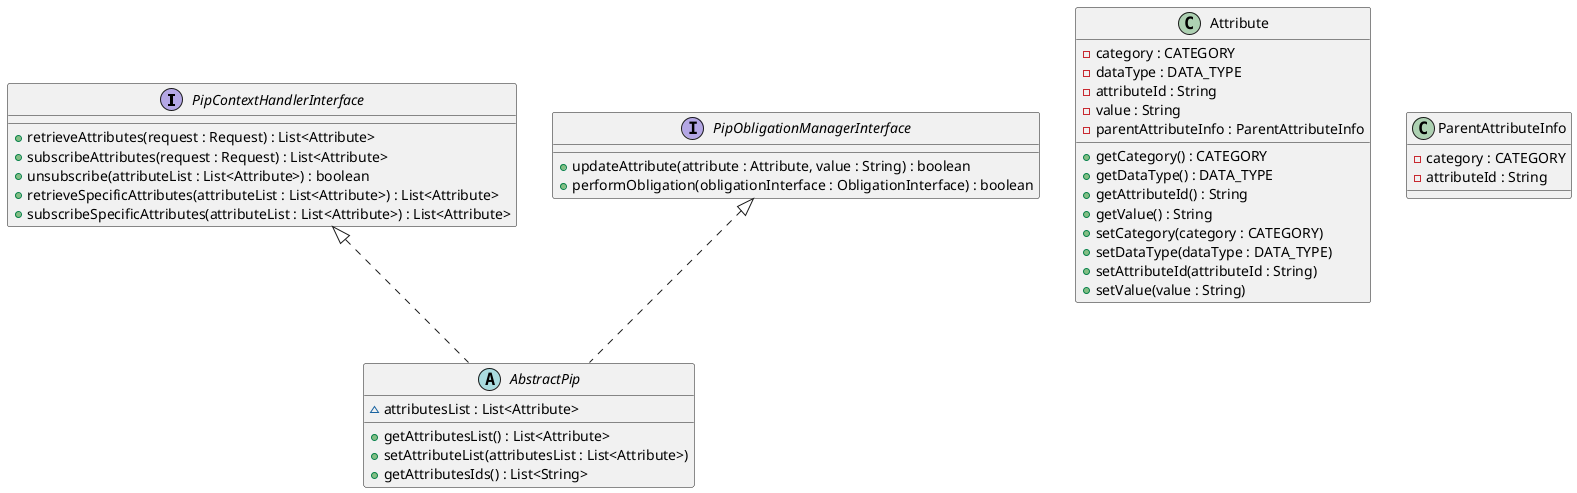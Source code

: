 @startuml

interface PipContextHandlerInterface
interface PipObligationManagerInterface
abstract AbstractPip
class Attribute


interface PipContextHandlerInterface {
    + retrieveAttributes(request : Request) : List<Attribute>
    + subscribeAttributes(request : Request) : List<Attribute>
    + unsubscribe(attributeList : List<Attribute>) : boolean
    + retrieveSpecificAttributes(attributeList : List<Attribute>) : List<Attribute>
    + subscribeSpecificAttributes(attributeList : List<Attribute>) : List<Attribute> 
}

interface PipObligationManagerInterface {
    + updateAttribute(attribute : Attribute, value : String) : boolean
    + performObligation(obligationInterface : ObligationInterface) : boolean
}

abstract AbstractPip implements PipContextHandlerInterface, PipObligationManagerInterface{
    ~ attributesList : List<Attribute>
    + getAttributesList() : List<Attribute>
    + setAttributeList(attributesList : List<Attribute>)
    + getAttributesIds() : List<String>
}

class Attribute {
    - category : CATEGORY
    - dataType : DATA_TYPE
    - attributeId : String
    - value : String
    - parentAttributeInfo : ParentAttributeInfo
    + getCategory() : CATEGORY
    + getDataType() : DATA_TYPE
    + getAttributeId() : String
    + getValue() : String
    + setCategory(category : CATEGORY)
    + setDataType(dataType : DATA_TYPE)
    + setAttributeId(attributeId : String)
    + setValue(value : String)
}

class ParentAttributeInfo {
    - category : CATEGORY
    - attributeId : String
}

@enduml